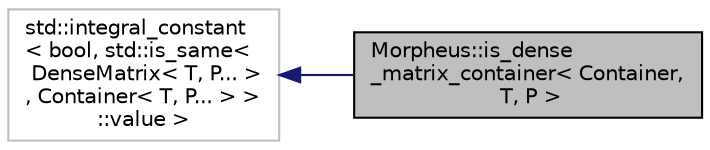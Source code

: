 digraph "Morpheus::is_dense_matrix_container&lt; Container, T, P &gt;"
{
 // LATEX_PDF_SIZE
  edge [fontname="Helvetica",fontsize="10",labelfontname="Helvetica",labelfontsize="10"];
  node [fontname="Helvetica",fontsize="10",shape=record];
  rankdir="LR";
  Node1 [label="Morpheus::is_dense\l_matrix_container\< Container,\l T, P \>",height=0.2,width=0.4,color="black", fillcolor="grey75", style="filled", fontcolor="black",tooltip=" "];
  Node2 -> Node1 [dir="back",color="midnightblue",fontsize="10",style="solid",fontname="Helvetica"];
  Node2 [label="std::integral_constant\l\< bool, std::is_same\<\l DenseMatrix\< T, P... \>\l, Container\< T, P... \> \>\l::value \>",height=0.2,width=0.4,color="grey75", fillcolor="white", style="filled",tooltip=" "];
}
